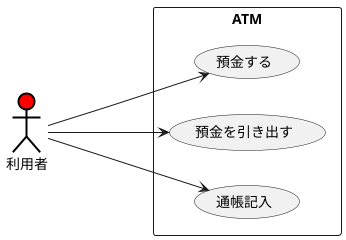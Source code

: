 @startuml 例題1
left to right direction
actor 利用者 #FF0000;line:black;line.bold;
rectangle ATM {
usecase 預金する
usecase 預金を引き出す
usecase 通帳記入
}
利用者 -----> 預金する
利用者 ---> 預金を引き出す
通帳記入 <-- 利用者
@enduml